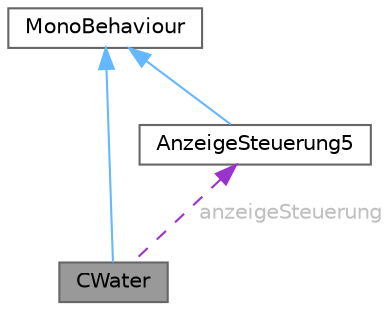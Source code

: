 digraph "CWater"
{
 // LATEX_PDF_SIZE
  bgcolor="transparent";
  edge [fontname=Helvetica,fontsize=10,labelfontname=Helvetica,labelfontsize=10];
  node [fontname=Helvetica,fontsize=10,shape=box,height=0.2,width=0.4];
  Node1 [id="Node000001",label="CWater",height=0.2,width=0.4,color="gray40", fillcolor="grey60", style="filled", fontcolor="black",tooltip="This class implements logic for displaying the current water level inside the condenser tank."];
  Node2 -> Node1 [id="edge1_Node000001_Node000002",dir="back",color="steelblue1",style="solid",tooltip=" "];
  Node2 [id="Node000002",label="MonoBehaviour",height=0.2,width=0.4,color="gray40", fillcolor="white", style="filled",tooltip=" "];
  Node3 -> Node1 [id="edge2_Node000001_Node000003",dir="back",color="darkorchid3",style="dashed",tooltip=" ",label=" anzeigeSteuerung",fontcolor="grey" ];
  Node3 [id="Node000003",label="AnzeigeSteuerung5",height=0.2,width=0.4,color="gray40", fillcolor="white", style="filled",URL="$class_anzeige_steuerung5.html",tooltip=" "];
  Node2 -> Node3 [id="edge3_Node000003_Node000002",dir="back",color="steelblue1",style="solid",tooltip=" "];
}
